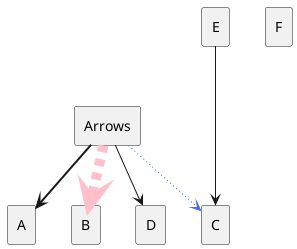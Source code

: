 @startuml

'left to right direction
'top to bottom direction

rectangle Arrows
rectangle A
rectangle B
rectangle C
rectangle D
rectangle E
rectangle F

Arrows -[bold]-> A 
Arrows -[#pink,dashed,thickness=10]-> B
Arrows -[#4567ff,dotted]-> C
Arrows --> D
E ---> C

@enduml